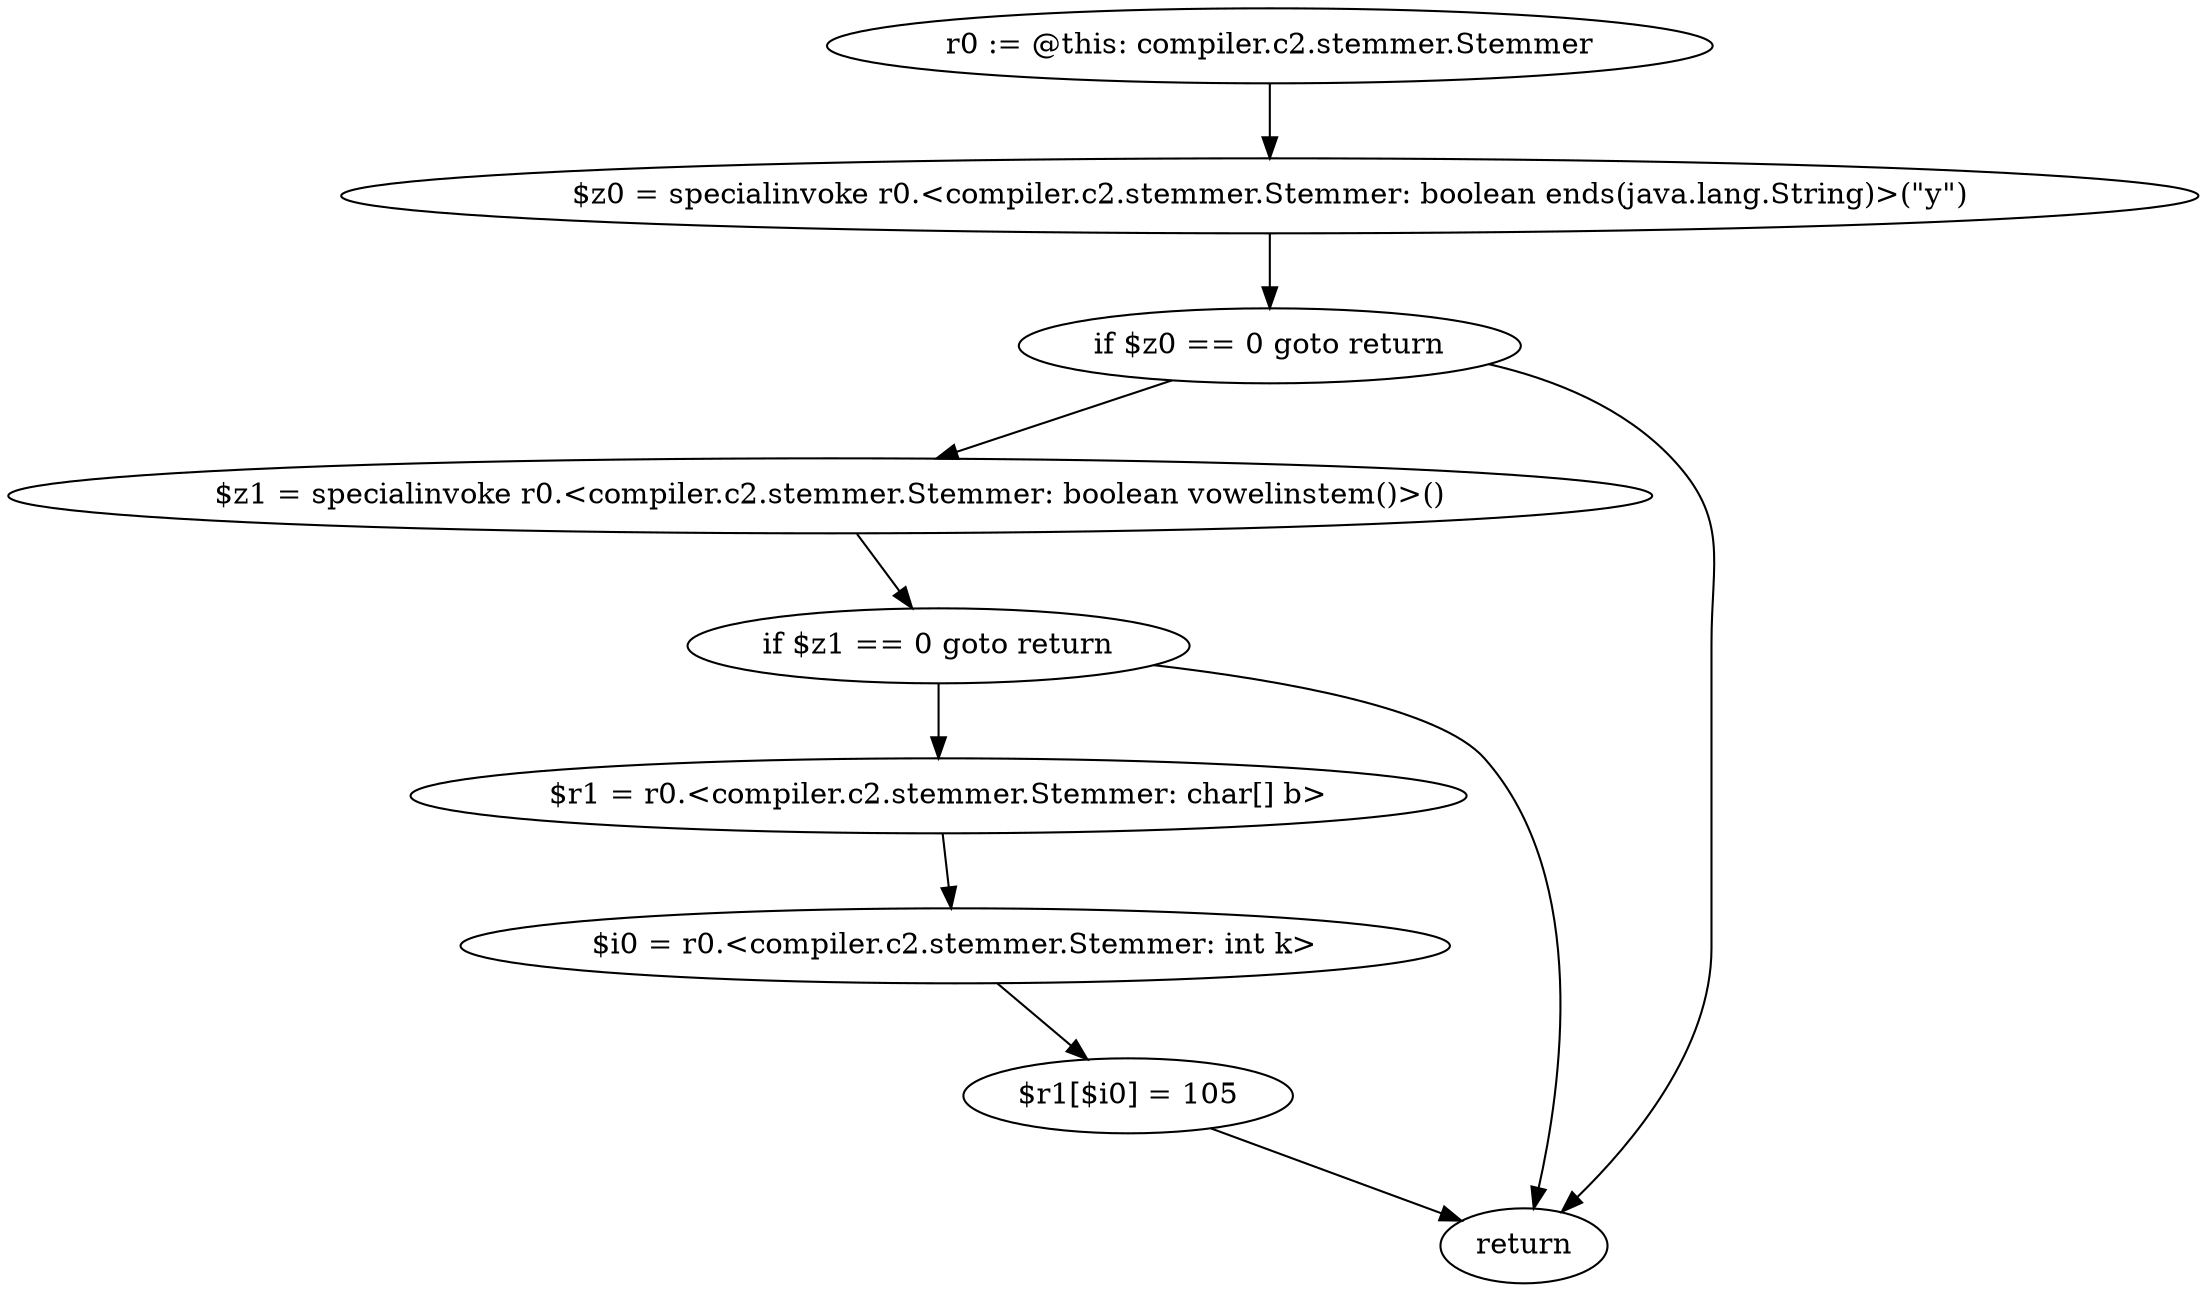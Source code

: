 digraph "unitGraph" {
    "r0 := @this: compiler.c2.stemmer.Stemmer"
    "$z0 = specialinvoke r0.<compiler.c2.stemmer.Stemmer: boolean ends(java.lang.String)>(\"y\")"
    "if $z0 == 0 goto return"
    "$z1 = specialinvoke r0.<compiler.c2.stemmer.Stemmer: boolean vowelinstem()>()"
    "if $z1 == 0 goto return"
    "$r1 = r0.<compiler.c2.stemmer.Stemmer: char[] b>"
    "$i0 = r0.<compiler.c2.stemmer.Stemmer: int k>"
    "$r1[$i0] = 105"
    "return"
    "r0 := @this: compiler.c2.stemmer.Stemmer"->"$z0 = specialinvoke r0.<compiler.c2.stemmer.Stemmer: boolean ends(java.lang.String)>(\"y\")";
    "$z0 = specialinvoke r0.<compiler.c2.stemmer.Stemmer: boolean ends(java.lang.String)>(\"y\")"->"if $z0 == 0 goto return";
    "if $z0 == 0 goto return"->"$z1 = specialinvoke r0.<compiler.c2.stemmer.Stemmer: boolean vowelinstem()>()";
    "if $z0 == 0 goto return"->"return";
    "$z1 = specialinvoke r0.<compiler.c2.stemmer.Stemmer: boolean vowelinstem()>()"->"if $z1 == 0 goto return";
    "if $z1 == 0 goto return"->"$r1 = r0.<compiler.c2.stemmer.Stemmer: char[] b>";
    "if $z1 == 0 goto return"->"return";
    "$r1 = r0.<compiler.c2.stemmer.Stemmer: char[] b>"->"$i0 = r0.<compiler.c2.stemmer.Stemmer: int k>";
    "$i0 = r0.<compiler.c2.stemmer.Stemmer: int k>"->"$r1[$i0] = 105";
    "$r1[$i0] = 105"->"return";
}

